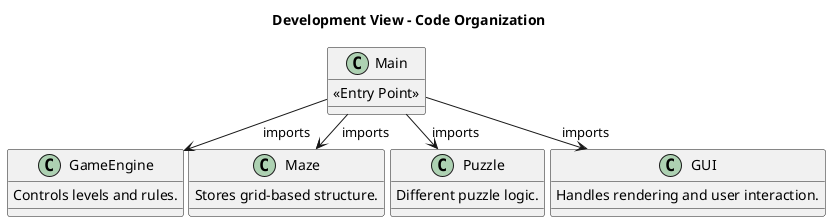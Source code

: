 @startuml DevelopmentView
title Development View - Code Organization
skinparam rankdir TB
skinparam nodesep 5
skinparam ranksep 5
skinparam classPadding 5

class Main {
  <<Entry Point>>
}

class GameEngine {
  Controls levels and rules.
}

class Maze {
  Stores grid-based structure.
}

class Puzzle {
  Different puzzle logic.
}

class GUI {
  Handles rendering and user interaction.
}

Main --> GameEngine : imports
Main --> Maze : imports
Main --> Puzzle : imports
Main --> GUI : imports

@enduml
